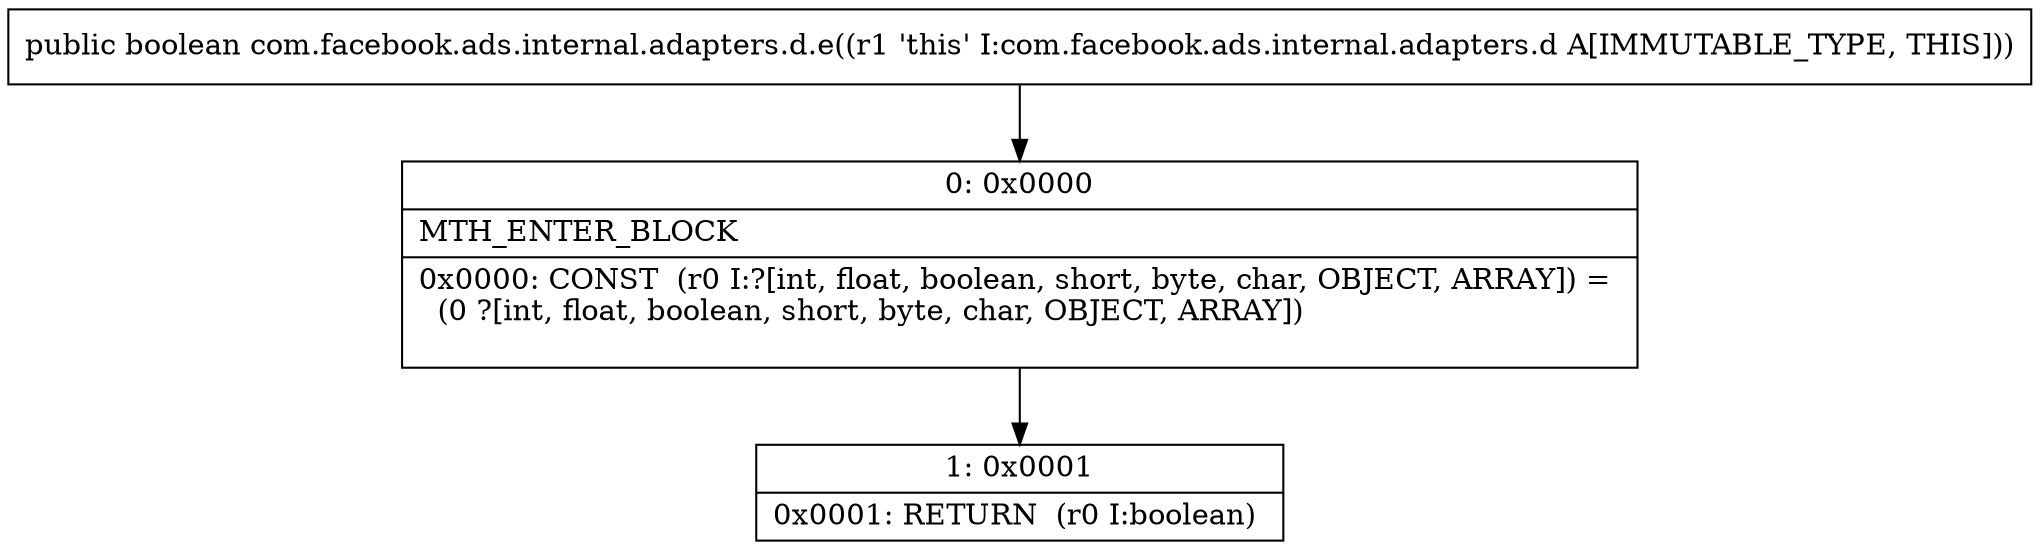 digraph "CFG forcom.facebook.ads.internal.adapters.d.e()Z" {
Node_0 [shape=record,label="{0\:\ 0x0000|MTH_ENTER_BLOCK\l|0x0000: CONST  (r0 I:?[int, float, boolean, short, byte, char, OBJECT, ARRAY]) = \l  (0 ?[int, float, boolean, short, byte, char, OBJECT, ARRAY])\l \l}"];
Node_1 [shape=record,label="{1\:\ 0x0001|0x0001: RETURN  (r0 I:boolean) \l}"];
MethodNode[shape=record,label="{public boolean com.facebook.ads.internal.adapters.d.e((r1 'this' I:com.facebook.ads.internal.adapters.d A[IMMUTABLE_TYPE, THIS])) }"];
MethodNode -> Node_0;
Node_0 -> Node_1;
}

